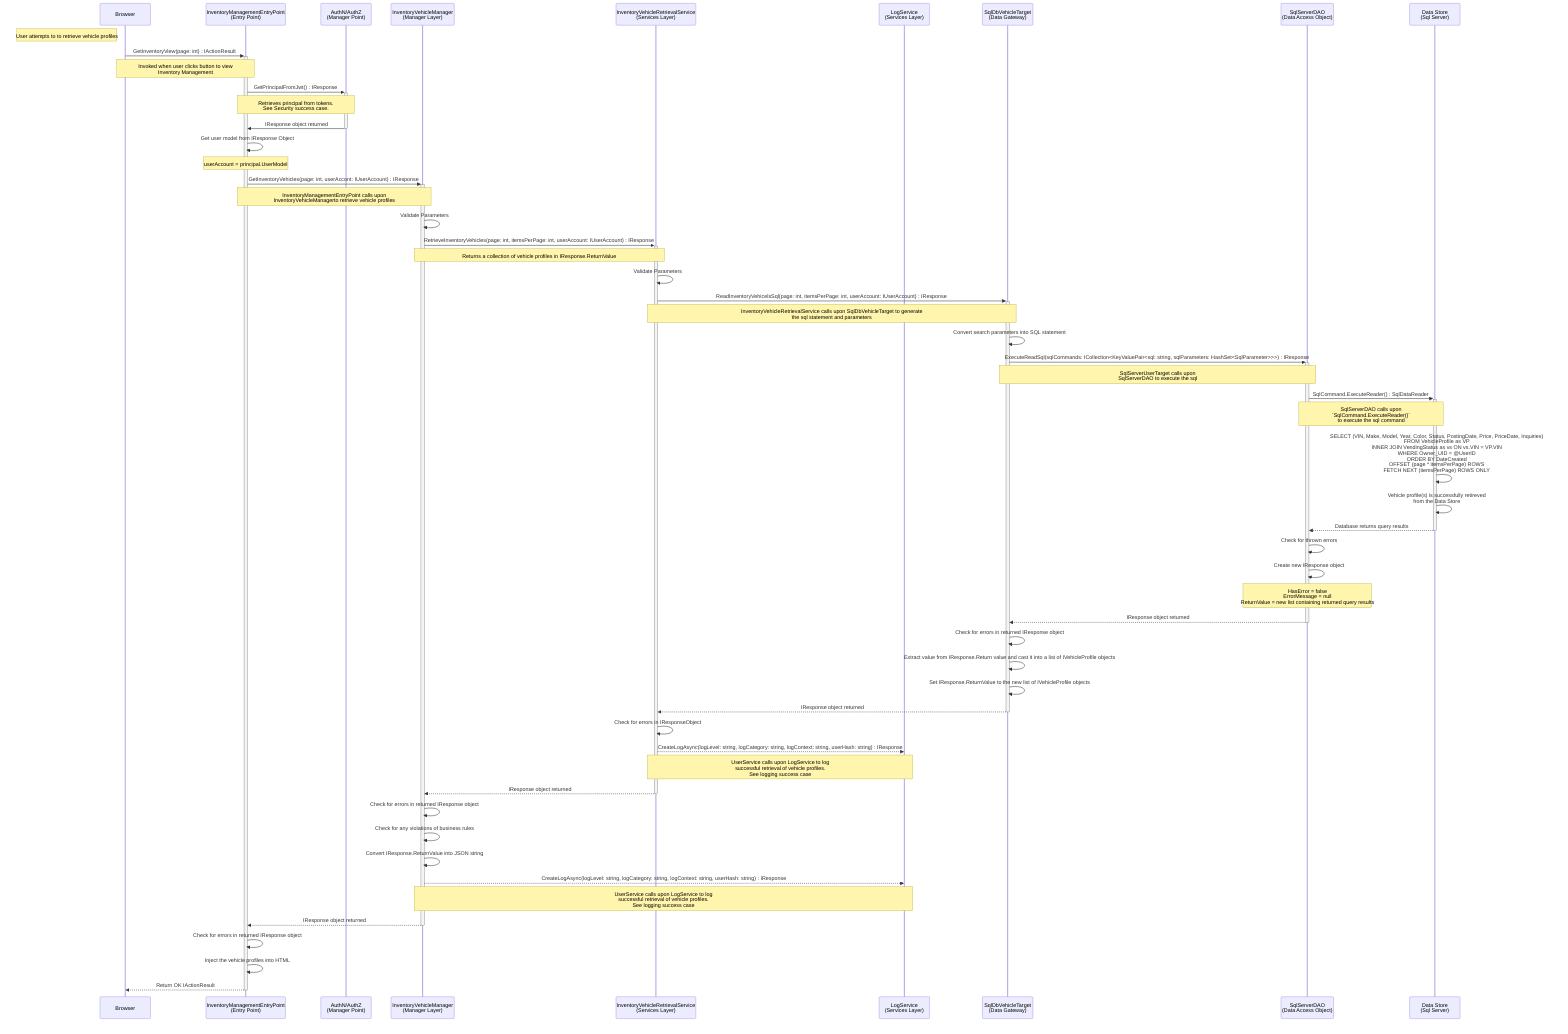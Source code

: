 sequenceDiagram
participant u as Browser
participant e as InventoryManagementEntryPoint<br>(Entry Point)
participant az as AuthN/AuthZ<br>(Manager Point)
participant vpm as InventoryVehicleManager<br>(Manager Layer)
participant vps as InventoryVehicleRetrievalService<br>(Services Layer)
participant ll as LogService<br>(Services Layer)
participant dg as SqlDbVehicleTarget<br>(Data Gateway)
participant da as SqlServerDAO<br>(Data Access Object)
participant ds as Data Store<br>(Sql Server)

Note Left of u: User attempts to to retrieve vehicle profiles
u->>+e: GetInventoryView(page: int) : IActionResult
    Note over u,e: Invoked when user clicks button to view<br>Inventory Management

    e->>+az: GetPrincipalFromJwt() : IResponse
        Note over e,az: Retrieves principal from tokens.<br>See Security success case.

    az->>-e: IResponse object returned

    e->>e: Get user model from IResponse Object
        Note over e,e: userAccount = principal.UserModel

    e->>+vpm: GetInventoryVehicles(page: int, userAccont: IUserAccount) : IResponse
        Note over e,vpm: InventoryManagementEntryPoint calls upon<br>InventoryVehicleManagerto retrieve vehicle profiles

        vpm->>vpm: Validate Parameters
            
        vpm->>+vps: RetrieveInventoryVehicles(page: int, itemsPerPage: int, userAccount: IUserAccount) : IResponse
            Note over vpm,vps: Returns a collection of vehicle profiles in IResponse.ReturnValue

            vps->>vps: Validate Parameters

            vps->>+dg: ReadInventoryVehicelsSql(page: int, itemsPerPage: int, userAccount: IUserAccount) : IResponse
                Note over vps,dg: InventoryVehicleRetrievalService calls upon SqlDbVehicleTarget to generate<br>the sql statement and parameters

                dg->>dg: Convert search parameters into SQL statement

                dg->>+da: ExecuteReadSql(sqlCommands: ICollection<KeyValuePair<sql: string, sqlParameters: HashSet<SqlParameter>>>) : IResponse
                    Note over dg,da: SqlServerUserTarget calls upon<br>SqlServerDAO to execute the sql

                    da->>+ds: SqlCommand.ExecuteReader() : SqlDataReader
                        Note over da,ds: SqlServerDAO calls upon<br>`SqlCommand.ExecuteReader()`<br>to execute the sql command
                        
                        ds->>ds: SELECT (VIN, Make, Model, Year, Color, Status, PostingDate, Price, PriceDate, Inquiries)<br>FROM VehicleProfile as VP<br>INNER JOIN VendingStatus as vs ON vs.VIN = VP.VIN <br> WHERE Owner_UID = @UserID<br> ORDER BY DateCreated<br> OFFSET (page * itemsPerPage) ROWS<br> FETCH NEXT (itemsPerPage) ROWS ONLY;

                        ds->>ds: Vehicle profile(s) is successfully retireved<br>from the Data Store

                    ds-->>-da: Database returns query results

                    da->>da: Check for thrown errors

                    da->>da: Create new IResponse object
                        Note over da: HasError = false<br>ErrorMessage = null<br>ReturnValue = new list containing returned query results

                da-->>-dg: IResponse object returned

                dg->>dg: Check for errors in returned IResponse object

                dg->>dg: Extract value from IResponse.Return value and cast it into a list of IVehicleProfile objects

                dg->>dg: Set IResponse.ReturnValue to the new list of IVehicleProfile objects

            dg-->>-vps: IResponse object returned

            vps->>vps: Check for errors in IResponseObject

            # Log successful vehicle profile retrieval
            vps-->>ll: CreateLogAsync(logLevel: string, logCategory: string, logContext: string, userHash: string) : IResponse
                Note over vps,ll: UserService calls upon LogService to log<br>successful retrieval of vehicle profiles.<br>See logging success case

        vps-->>-vpm: IResponse object returned

        vpm->>vpm: Check for errors in returned IResponse object

        vpm->>vpm: Check for any violations of business rules

        vpm->>vpm: Convert IResponse.ReturnValue into JSON string

        # Log successful vehicle profile retrieval
        vpm-->>ll: CreateLogAsync(logLevel: string, logCategory: string, logContext: string, userHash: string) : IResponse
            Note over vpm,ll: UserService calls upon LogService to log<br>successful retrieval of vehicle profiles.<br>See logging success case

    vpm-->>-e: IResponse object returned

    e->>e: Check for errors in returned IResponse object

    e->>e: Inject the vehicle profiles into HTML

e-->>-u: Return OK IActionResult